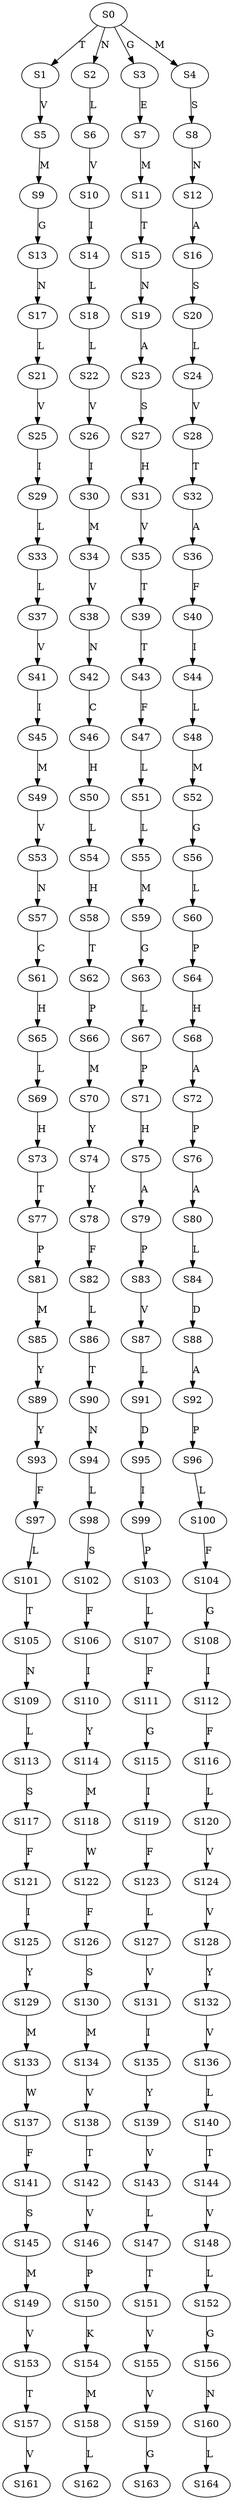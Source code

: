 strict digraph  {
	S0 -> S1 [ label = T ];
	S0 -> S2 [ label = N ];
	S0 -> S3 [ label = G ];
	S0 -> S4 [ label = M ];
	S1 -> S5 [ label = V ];
	S2 -> S6 [ label = L ];
	S3 -> S7 [ label = E ];
	S4 -> S8 [ label = S ];
	S5 -> S9 [ label = M ];
	S6 -> S10 [ label = V ];
	S7 -> S11 [ label = M ];
	S8 -> S12 [ label = N ];
	S9 -> S13 [ label = G ];
	S10 -> S14 [ label = I ];
	S11 -> S15 [ label = T ];
	S12 -> S16 [ label = A ];
	S13 -> S17 [ label = N ];
	S14 -> S18 [ label = L ];
	S15 -> S19 [ label = N ];
	S16 -> S20 [ label = S ];
	S17 -> S21 [ label = L ];
	S18 -> S22 [ label = L ];
	S19 -> S23 [ label = A ];
	S20 -> S24 [ label = L ];
	S21 -> S25 [ label = V ];
	S22 -> S26 [ label = V ];
	S23 -> S27 [ label = S ];
	S24 -> S28 [ label = V ];
	S25 -> S29 [ label = I ];
	S26 -> S30 [ label = I ];
	S27 -> S31 [ label = H ];
	S28 -> S32 [ label = T ];
	S29 -> S33 [ label = L ];
	S30 -> S34 [ label = M ];
	S31 -> S35 [ label = V ];
	S32 -> S36 [ label = A ];
	S33 -> S37 [ label = L ];
	S34 -> S38 [ label = V ];
	S35 -> S39 [ label = T ];
	S36 -> S40 [ label = F ];
	S37 -> S41 [ label = V ];
	S38 -> S42 [ label = N ];
	S39 -> S43 [ label = T ];
	S40 -> S44 [ label = I ];
	S41 -> S45 [ label = I ];
	S42 -> S46 [ label = C ];
	S43 -> S47 [ label = F ];
	S44 -> S48 [ label = L ];
	S45 -> S49 [ label = M ];
	S46 -> S50 [ label = H ];
	S47 -> S51 [ label = L ];
	S48 -> S52 [ label = M ];
	S49 -> S53 [ label = V ];
	S50 -> S54 [ label = L ];
	S51 -> S55 [ label = L ];
	S52 -> S56 [ label = G ];
	S53 -> S57 [ label = N ];
	S54 -> S58 [ label = H ];
	S55 -> S59 [ label = M ];
	S56 -> S60 [ label = L ];
	S57 -> S61 [ label = C ];
	S58 -> S62 [ label = T ];
	S59 -> S63 [ label = G ];
	S60 -> S64 [ label = P ];
	S61 -> S65 [ label = H ];
	S62 -> S66 [ label = P ];
	S63 -> S67 [ label = L ];
	S64 -> S68 [ label = H ];
	S65 -> S69 [ label = L ];
	S66 -> S70 [ label = M ];
	S67 -> S71 [ label = P ];
	S68 -> S72 [ label = A ];
	S69 -> S73 [ label = H ];
	S70 -> S74 [ label = Y ];
	S71 -> S75 [ label = H ];
	S72 -> S76 [ label = P ];
	S73 -> S77 [ label = T ];
	S74 -> S78 [ label = Y ];
	S75 -> S79 [ label = A ];
	S76 -> S80 [ label = A ];
	S77 -> S81 [ label = P ];
	S78 -> S82 [ label = F ];
	S79 -> S83 [ label = P ];
	S80 -> S84 [ label = L ];
	S81 -> S85 [ label = M ];
	S82 -> S86 [ label = L ];
	S83 -> S87 [ label = V ];
	S84 -> S88 [ label = D ];
	S85 -> S89 [ label = Y ];
	S86 -> S90 [ label = T ];
	S87 -> S91 [ label = L ];
	S88 -> S92 [ label = A ];
	S89 -> S93 [ label = Y ];
	S90 -> S94 [ label = N ];
	S91 -> S95 [ label = D ];
	S92 -> S96 [ label = P ];
	S93 -> S97 [ label = F ];
	S94 -> S98 [ label = L ];
	S95 -> S99 [ label = I ];
	S96 -> S100 [ label = L ];
	S97 -> S101 [ label = L ];
	S98 -> S102 [ label = S ];
	S99 -> S103 [ label = P ];
	S100 -> S104 [ label = F ];
	S101 -> S105 [ label = T ];
	S102 -> S106 [ label = F ];
	S103 -> S107 [ label = L ];
	S104 -> S108 [ label = G ];
	S105 -> S109 [ label = N ];
	S106 -> S110 [ label = I ];
	S107 -> S111 [ label = F ];
	S108 -> S112 [ label = I ];
	S109 -> S113 [ label = L ];
	S110 -> S114 [ label = Y ];
	S111 -> S115 [ label = G ];
	S112 -> S116 [ label = F ];
	S113 -> S117 [ label = S ];
	S114 -> S118 [ label = M ];
	S115 -> S119 [ label = I ];
	S116 -> S120 [ label = L ];
	S117 -> S121 [ label = F ];
	S118 -> S122 [ label = W ];
	S119 -> S123 [ label = F ];
	S120 -> S124 [ label = V ];
	S121 -> S125 [ label = I ];
	S122 -> S126 [ label = F ];
	S123 -> S127 [ label = L ];
	S124 -> S128 [ label = V ];
	S125 -> S129 [ label = Y ];
	S126 -> S130 [ label = S ];
	S127 -> S131 [ label = V ];
	S128 -> S132 [ label = Y ];
	S129 -> S133 [ label = M ];
	S130 -> S134 [ label = M ];
	S131 -> S135 [ label = I ];
	S132 -> S136 [ label = V ];
	S133 -> S137 [ label = W ];
	S134 -> S138 [ label = V ];
	S135 -> S139 [ label = Y ];
	S136 -> S140 [ label = L ];
	S137 -> S141 [ label = F ];
	S138 -> S142 [ label = T ];
	S139 -> S143 [ label = V ];
	S140 -> S144 [ label = T ];
	S141 -> S145 [ label = S ];
	S142 -> S146 [ label = V ];
	S143 -> S147 [ label = L ];
	S144 -> S148 [ label = V ];
	S145 -> S149 [ label = M ];
	S146 -> S150 [ label = P ];
	S147 -> S151 [ label = T ];
	S148 -> S152 [ label = L ];
	S149 -> S153 [ label = V ];
	S150 -> S154 [ label = K ];
	S151 -> S155 [ label = V ];
	S152 -> S156 [ label = G ];
	S153 -> S157 [ label = T ];
	S154 -> S158 [ label = M ];
	S155 -> S159 [ label = V ];
	S156 -> S160 [ label = N ];
	S157 -> S161 [ label = V ];
	S158 -> S162 [ label = L ];
	S159 -> S163 [ label = G ];
	S160 -> S164 [ label = L ];
}
